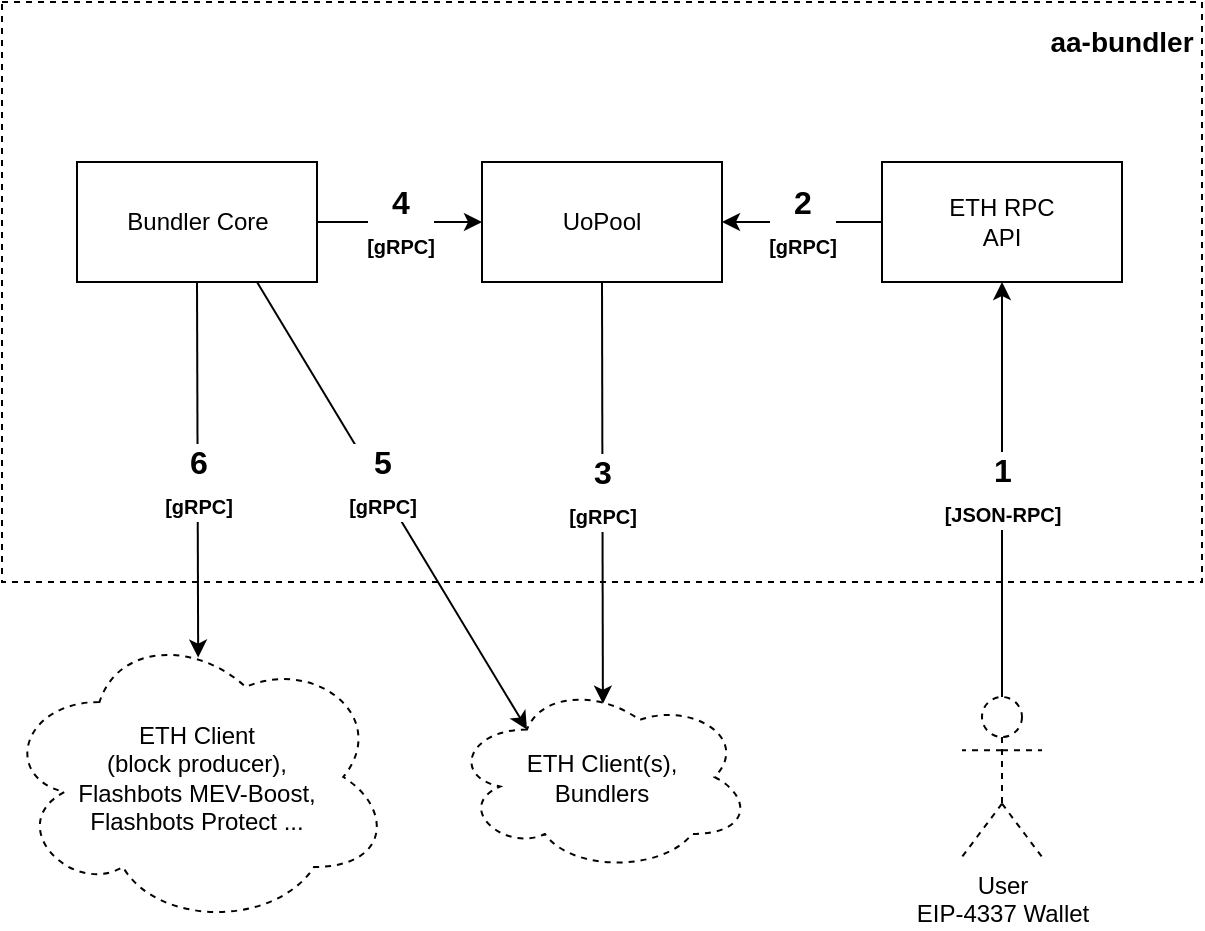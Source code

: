 <mxfile version="20.7.4" type="device"><diagram id="o5bn143BnP0PO3RatL35" name="Page-1"><mxGraphModel dx="1434" dy="838" grid="1" gridSize="10" guides="1" tooltips="1" connect="1" arrows="1" fold="1" page="1" pageScale="1" pageWidth="850" pageHeight="1100" math="0" shadow="0"><root><mxCell id="0"/><mxCell id="1" parent="0"/><mxCell id="LsOTZyRKbWJTUgbFBHE3-5" value="" style="rounded=0;whiteSpace=wrap;html=1;dashed=1;" parent="1" vertex="1"><mxGeometry x="120" y="110" width="600" height="290" as="geometry"/></mxCell><mxCell id="LsOTZyRKbWJTUgbFBHE3-1" value="ETH RPC&lt;br&gt;API" style="rounded=0;whiteSpace=wrap;html=1;" parent="1" vertex="1"><mxGeometry x="560" y="190" width="120" height="60" as="geometry"/></mxCell><mxCell id="LsOTZyRKbWJTUgbFBHE3-3" value="UoPool" style="rounded=0;whiteSpace=wrap;html=1;" parent="1" vertex="1"><mxGeometry x="360" y="190" width="120" height="60" as="geometry"/></mxCell><mxCell id="LsOTZyRKbWJTUgbFBHE3-4" value="Bundler Core" style="rounded=0;whiteSpace=wrap;html=1;" parent="1" vertex="1"><mxGeometry x="157.5" y="190" width="120" height="60" as="geometry"/></mxCell><mxCell id="LsOTZyRKbWJTUgbFBHE3-6" value="User&lt;br&gt;EIP-4337 Wallet" style="shape=umlActor;verticalLabelPosition=bottom;verticalAlign=top;html=1;outlineConnect=0;dashed=1;" parent="1" vertex="1"><mxGeometry x="600" y="457.5" width="40" height="80" as="geometry"/></mxCell><mxCell id="LsOTZyRKbWJTUgbFBHE3-7" value="1&lt;br&gt;&lt;font style=&quot;font-size: 10px;&quot;&gt;[JSON-RPC]&lt;/font&gt;" style="endArrow=classic;html=1;rounded=0;entryX=0.5;entryY=1;entryDx=0;entryDy=0;exitX=0.5;exitY=0;exitDx=0;exitDy=0;exitPerimeter=0;fontSize=16;fontStyle=1" parent="1" source="LsOTZyRKbWJTUgbFBHE3-6" target="LsOTZyRKbWJTUgbFBHE3-1" edge="1"><mxGeometry width="50" height="50" relative="1" as="geometry"><mxPoint x="400" y="460" as="sourcePoint"/><mxPoint x="450" y="410" as="targetPoint"/></mxGeometry></mxCell><mxCell id="LsOTZyRKbWJTUgbFBHE3-8" value="2&lt;br&gt;&lt;font style=&quot;font-size: 10px;&quot;&gt;[gRPC]&lt;/font&gt;" style="endArrow=classic;html=1;rounded=0;entryX=1;entryY=0.5;entryDx=0;entryDy=0;exitX=0;exitY=0.5;exitDx=0;exitDy=0;fontSize=16;fontStyle=1" parent="1" source="LsOTZyRKbWJTUgbFBHE3-1" target="LsOTZyRKbWJTUgbFBHE3-3" edge="1"><mxGeometry width="50" height="50" relative="1" as="geometry"><mxPoint x="600" y="370" as="sourcePoint"/><mxPoint x="600" y="230" as="targetPoint"/></mxGeometry></mxCell><mxCell id="LsOTZyRKbWJTUgbFBHE3-9" value="4&lt;br&gt;&lt;font style=&quot;font-size: 10px;&quot;&gt;[gRPC]&lt;/font&gt;" style="endArrow=classic;html=1;rounded=0;entryX=0;entryY=0.5;entryDx=0;entryDy=0;exitX=1;exitY=0.5;exitDx=0;exitDy=0;fontStyle=1;fontSize=16;" parent="1" source="LsOTZyRKbWJTUgbFBHE3-4" target="LsOTZyRKbWJTUgbFBHE3-3" edge="1"><mxGeometry width="50" height="50" relative="1" as="geometry"><mxPoint x="540" y="200" as="sourcePoint"/><mxPoint x="495" y="200" as="targetPoint"/></mxGeometry></mxCell><mxCell id="LsOTZyRKbWJTUgbFBHE3-10" value="ETH Client(s),&lt;br&gt;Bundlers" style="ellipse;shape=cloud;whiteSpace=wrap;html=1;dashed=1;" parent="1" vertex="1"><mxGeometry x="345" y="450" width="150" height="95" as="geometry"/></mxCell><mxCell id="LsOTZyRKbWJTUgbFBHE3-11" value="6&lt;br&gt;&lt;font style=&quot;font-size: 10px;&quot;&gt;[gRPC]&lt;/font&gt;" style="endArrow=classic;html=1;rounded=0;exitX=0.5;exitY=1;exitDx=0;exitDy=0;fontStyle=1;fontSize=16;entryX=0.503;entryY=0.102;entryDx=0;entryDy=0;entryPerimeter=0;" parent="1" source="LsOTZyRKbWJTUgbFBHE3-4" target="27p40k6fNArHMDRoNd-a-1" edge="1"><mxGeometry x="0.065" width="50" height="50" relative="1" as="geometry"><mxPoint x="540" y="200" as="sourcePoint"/><mxPoint x="260" y="360" as="targetPoint"/><mxPoint as="offset"/></mxGeometry></mxCell><mxCell id="27p40k6fNArHMDRoNd-a-1" value="ETH Client &lt;br&gt;(block producer), &lt;br&gt;Flashbots MEV-Boost, &lt;br&gt;Flashbots Protect ..." style="ellipse;shape=cloud;whiteSpace=wrap;html=1;dashed=1;" parent="1" vertex="1"><mxGeometry x="120" y="422.5" width="195" height="150" as="geometry"/></mxCell><mxCell id="2UQS8akFbgkVr4zRL7Qj-4" value="&lt;b&gt;&lt;font style=&quot;font-size: 14px;&quot;&gt;aa-bundler&lt;/font&gt;&lt;/b&gt;" style="text;html=1;strokeColor=none;fillColor=none;align=center;verticalAlign=middle;whiteSpace=wrap;rounded=0;" parent="1" vertex="1"><mxGeometry x="640" y="110" width="80" height="40" as="geometry"/></mxCell><mxCell id="2UQS8akFbgkVr4zRL7Qj-5" value="3&lt;br&gt;&lt;font style=&quot;font-size: 10px;&quot;&gt;[gRPC]&lt;/font&gt;" style="endArrow=classic;html=1;rounded=0;exitX=0.5;exitY=1;exitDx=0;exitDy=0;fontStyle=1;fontSize=16;entryX=0.503;entryY=0.114;entryDx=0;entryDy=0;entryPerimeter=0;" parent="1" source="LsOTZyRKbWJTUgbFBHE3-3" target="LsOTZyRKbWJTUgbFBHE3-10" edge="1"><mxGeometry width="50" height="50" relative="1" as="geometry"><mxPoint x="227.5" y="235" as="sourcePoint"/><mxPoint x="228.085" y="447.8" as="targetPoint"/></mxGeometry></mxCell><mxCell id="ELe95Eal3aKqKTbajhxL-1" value="5&lt;br&gt;&lt;font style=&quot;font-size: 10px;&quot;&gt;[gRPC]&lt;/font&gt;" style="endArrow=classic;html=1;rounded=0;exitX=0.75;exitY=1;exitDx=0;exitDy=0;fontStyle=1;fontSize=16;entryX=0.25;entryY=0.25;entryDx=0;entryDy=0;entryPerimeter=0;" parent="1" source="LsOTZyRKbWJTUgbFBHE3-4" target="LsOTZyRKbWJTUgbFBHE3-10" edge="1"><mxGeometry x="-0.098" y="2" width="50" height="50" relative="1" as="geometry"><mxPoint x="227.5" y="235" as="sourcePoint"/><mxPoint x="228.085" y="447.8" as="targetPoint"/><mxPoint as="offset"/></mxGeometry></mxCell></root></mxGraphModel></diagram></mxfile>
